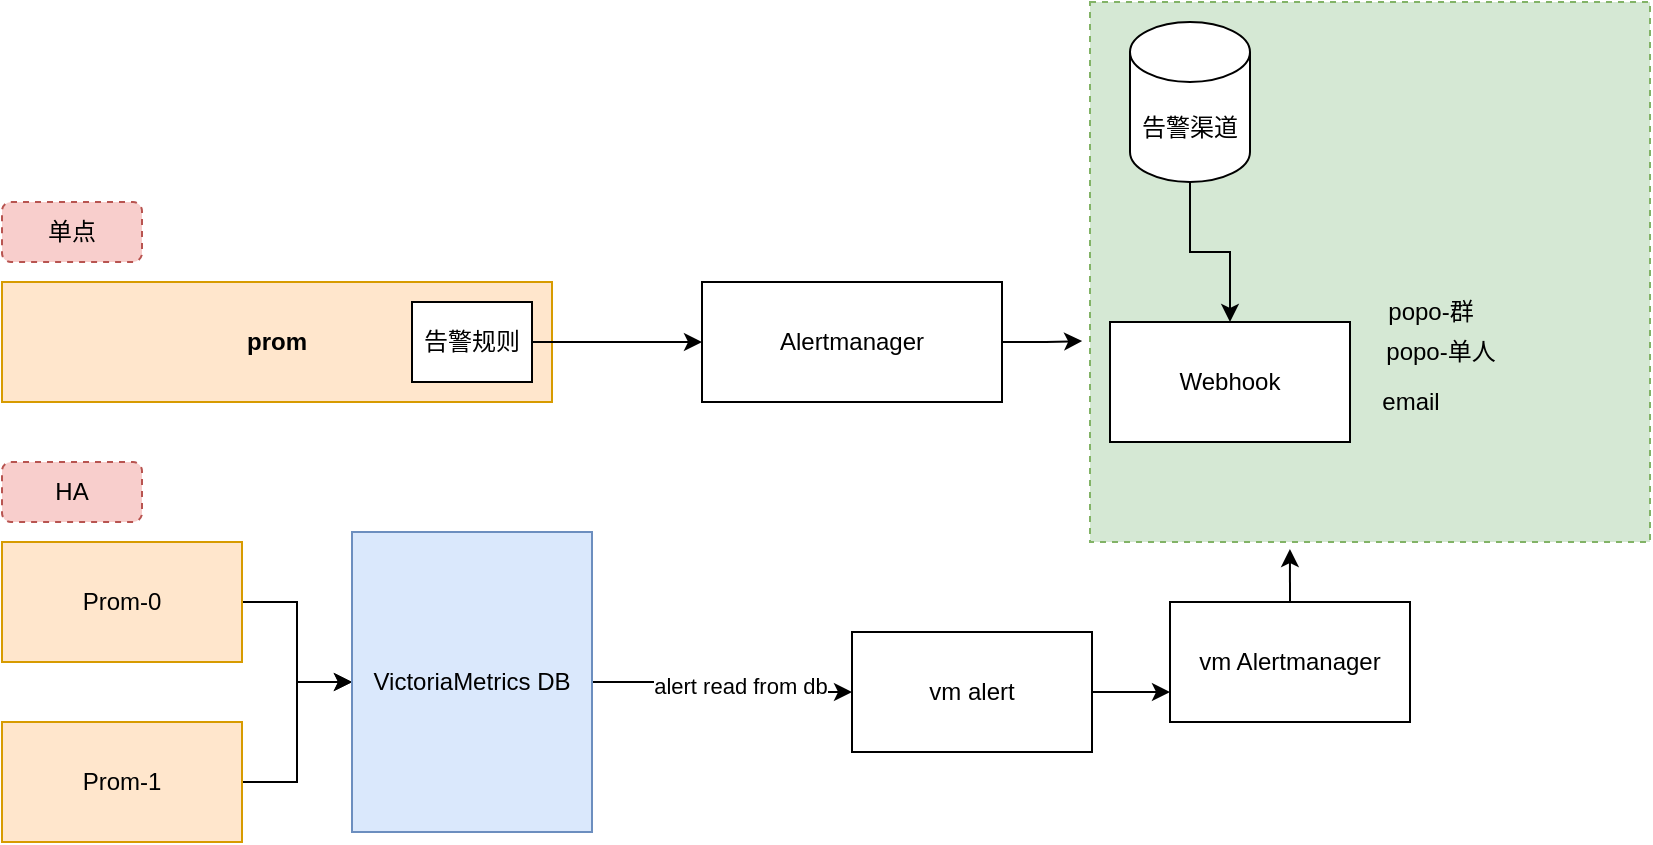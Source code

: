 <mxfile version="18.0.3" type="github">
  <diagram id="5nNoaEYcehjy3NwErMhv" name="Page-1">
    <mxGraphModel dx="1018" dy="638" grid="1" gridSize="10" guides="1" tooltips="1" connect="1" arrows="1" fold="1" page="1" pageScale="1" pageWidth="850" pageHeight="1100" math="0" shadow="0">
      <root>
        <mxCell id="0" />
        <mxCell id="1" parent="0" />
        <mxCell id="PEK6x79t7NtCZTKQHf8a-29" value="" style="rounded=0;whiteSpace=wrap;html=1;fillColor=#d5e8d4;strokeColor=#82b366;dashed=1;" vertex="1" parent="1">
          <mxGeometry x="560" y="100" width="280" height="270" as="geometry" />
        </mxCell>
        <mxCell id="PEK6x79t7NtCZTKQHf8a-1" value="prom" style="rounded=0;whiteSpace=wrap;html=1;align=center;fontStyle=1;fillColor=#ffe6cc;strokeColor=#d79b00;" vertex="1" parent="1">
          <mxGeometry x="16" y="240" width="275" height="60" as="geometry" />
        </mxCell>
        <mxCell id="PEK6x79t7NtCZTKQHf8a-21" style="edgeStyle=orthogonalEdgeStyle;rounded=0;orthogonalLoop=1;jettySize=auto;html=1;" edge="1" parent="1" source="PEK6x79t7NtCZTKQHf8a-2" target="PEK6x79t7NtCZTKQHf8a-20">
          <mxGeometry relative="1" as="geometry" />
        </mxCell>
        <mxCell id="PEK6x79t7NtCZTKQHf8a-2" value="Prom-0" style="rounded=0;whiteSpace=wrap;html=1;fillColor=#ffe6cc;strokeColor=#d79b00;" vertex="1" parent="1">
          <mxGeometry x="16" y="370" width="120" height="60" as="geometry" />
        </mxCell>
        <mxCell id="PEK6x79t7NtCZTKQHf8a-22" style="edgeStyle=orthogonalEdgeStyle;rounded=0;orthogonalLoop=1;jettySize=auto;html=1;entryX=0;entryY=0.5;entryDx=0;entryDy=0;" edge="1" parent="1" source="PEK6x79t7NtCZTKQHf8a-3" target="PEK6x79t7NtCZTKQHf8a-20">
          <mxGeometry relative="1" as="geometry" />
        </mxCell>
        <mxCell id="PEK6x79t7NtCZTKQHf8a-3" value="Prom-1" style="rounded=0;whiteSpace=wrap;html=1;fillColor=#ffe6cc;strokeColor=#d79b00;" vertex="1" parent="1">
          <mxGeometry x="16" y="460" width="120" height="60" as="geometry" />
        </mxCell>
        <mxCell id="PEK6x79t7NtCZTKQHf8a-35" style="edgeStyle=orthogonalEdgeStyle;rounded=0;orthogonalLoop=1;jettySize=auto;html=1;entryX=-0.014;entryY=0.628;entryDx=0;entryDy=0;entryPerimeter=0;" edge="1" parent="1" source="PEK6x79t7NtCZTKQHf8a-5" target="PEK6x79t7NtCZTKQHf8a-29">
          <mxGeometry relative="1" as="geometry" />
        </mxCell>
        <mxCell id="PEK6x79t7NtCZTKQHf8a-5" value="Alertmanager" style="rounded=0;whiteSpace=wrap;html=1;" vertex="1" parent="1">
          <mxGeometry x="366" y="240" width="150" height="60" as="geometry" />
        </mxCell>
        <mxCell id="PEK6x79t7NtCZTKQHf8a-6" value="Webhook" style="rounded=0;whiteSpace=wrap;html=1;" vertex="1" parent="1">
          <mxGeometry x="570" y="260" width="120" height="60" as="geometry" />
        </mxCell>
        <mxCell id="PEK6x79t7NtCZTKQHf8a-14" style="edgeStyle=orthogonalEdgeStyle;rounded=0;orthogonalLoop=1;jettySize=auto;html=1;exitX=0.5;exitY=1;exitDx=0;exitDy=0;exitPerimeter=0;entryX=0.5;entryY=0;entryDx=0;entryDy=0;" edge="1" parent="1" source="PEK6x79t7NtCZTKQHf8a-10" target="PEK6x79t7NtCZTKQHf8a-6">
          <mxGeometry relative="1" as="geometry" />
        </mxCell>
        <mxCell id="PEK6x79t7NtCZTKQHf8a-10" value="告警渠道" style="shape=cylinder3;whiteSpace=wrap;html=1;boundedLbl=1;backgroundOutline=1;size=15;" vertex="1" parent="1">
          <mxGeometry x="580" y="110" width="60" height="80" as="geometry" />
        </mxCell>
        <mxCell id="PEK6x79t7NtCZTKQHf8a-12" style="edgeStyle=orthogonalEdgeStyle;rounded=0;orthogonalLoop=1;jettySize=auto;html=1;exitX=1;exitY=0.5;exitDx=0;exitDy=0;entryX=0;entryY=0.5;entryDx=0;entryDy=0;" edge="1" parent="1" source="PEK6x79t7NtCZTKQHf8a-11" target="PEK6x79t7NtCZTKQHf8a-5">
          <mxGeometry relative="1" as="geometry" />
        </mxCell>
        <mxCell id="PEK6x79t7NtCZTKQHf8a-11" value="告警规则" style="rounded=0;whiteSpace=wrap;html=1;" vertex="1" parent="1">
          <mxGeometry x="221" y="250" width="60" height="40" as="geometry" />
        </mxCell>
        <mxCell id="PEK6x79t7NtCZTKQHf8a-17" value="popo-单人" style="text;html=1;align=center;verticalAlign=middle;resizable=0;points=[];autosize=1;strokeColor=none;fillColor=none;" vertex="1" parent="1">
          <mxGeometry x="700" y="265" width="70" height="20" as="geometry" />
        </mxCell>
        <mxCell id="PEK6x79t7NtCZTKQHf8a-18" value="email" style="text;html=1;align=center;verticalAlign=middle;resizable=0;points=[];autosize=1;strokeColor=none;fillColor=none;" vertex="1" parent="1">
          <mxGeometry x="700" y="290" width="40" height="20" as="geometry" />
        </mxCell>
        <mxCell id="PEK6x79t7NtCZTKQHf8a-19" value="popo-群" style="text;html=1;align=center;verticalAlign=middle;resizable=0;points=[];autosize=1;strokeColor=none;fillColor=none;" vertex="1" parent="1">
          <mxGeometry x="700" y="245" width="60" height="20" as="geometry" />
        </mxCell>
        <mxCell id="PEK6x79t7NtCZTKQHf8a-25" style="edgeStyle=orthogonalEdgeStyle;rounded=0;orthogonalLoop=1;jettySize=auto;html=1;" edge="1" parent="1" source="PEK6x79t7NtCZTKQHf8a-20" target="PEK6x79t7NtCZTKQHf8a-24">
          <mxGeometry relative="1" as="geometry" />
        </mxCell>
        <mxCell id="PEK6x79t7NtCZTKQHf8a-26" value="alert read from db" style="edgeLabel;html=1;align=center;verticalAlign=middle;resizable=0;points=[];" vertex="1" connectable="0" parent="PEK6x79t7NtCZTKQHf8a-25">
          <mxGeometry x="0.163" y="3" relative="1" as="geometry">
            <mxPoint as="offset" />
          </mxGeometry>
        </mxCell>
        <mxCell id="PEK6x79t7NtCZTKQHf8a-20" value="VictoriaMetrics DB" style="rounded=0;whiteSpace=wrap;html=1;fillColor=#dae8fc;strokeColor=#6c8ebf;" vertex="1" parent="1">
          <mxGeometry x="191" y="365" width="120" height="150" as="geometry" />
        </mxCell>
        <mxCell id="PEK6x79t7NtCZTKQHf8a-34" style="edgeStyle=orthogonalEdgeStyle;rounded=0;orthogonalLoop=1;jettySize=auto;html=1;exitX=0.5;exitY=0;exitDx=0;exitDy=0;entryX=0.357;entryY=1.013;entryDx=0;entryDy=0;entryPerimeter=0;" edge="1" parent="1" source="PEK6x79t7NtCZTKQHf8a-23" target="PEK6x79t7NtCZTKQHf8a-29">
          <mxGeometry relative="1" as="geometry" />
        </mxCell>
        <mxCell id="PEK6x79t7NtCZTKQHf8a-23" value="vm Alertmanager" style="rounded=0;whiteSpace=wrap;html=1;" vertex="1" parent="1">
          <mxGeometry x="600" y="400" width="120" height="60" as="geometry" />
        </mxCell>
        <mxCell id="PEK6x79t7NtCZTKQHf8a-33" style="edgeStyle=orthogonalEdgeStyle;rounded=0;orthogonalLoop=1;jettySize=auto;html=1;entryX=0;entryY=0.75;entryDx=0;entryDy=0;" edge="1" parent="1" source="PEK6x79t7NtCZTKQHf8a-24" target="PEK6x79t7NtCZTKQHf8a-23">
          <mxGeometry relative="1" as="geometry" />
        </mxCell>
        <mxCell id="PEK6x79t7NtCZTKQHf8a-24" value="vm alert" style="rounded=0;whiteSpace=wrap;html=1;" vertex="1" parent="1">
          <mxGeometry x="441" y="415" width="120" height="60" as="geometry" />
        </mxCell>
        <mxCell id="PEK6x79t7NtCZTKQHf8a-36" value="单点" style="rounded=1;whiteSpace=wrap;html=1;dashed=1;fillColor=#f8cecc;strokeColor=#b85450;" vertex="1" parent="1">
          <mxGeometry x="16" y="200" width="70" height="30" as="geometry" />
        </mxCell>
        <mxCell id="PEK6x79t7NtCZTKQHf8a-37" value="HA" style="rounded=1;whiteSpace=wrap;html=1;dashed=1;fillColor=#f8cecc;strokeColor=#b85450;" vertex="1" parent="1">
          <mxGeometry x="16" y="330" width="70" height="30" as="geometry" />
        </mxCell>
      </root>
    </mxGraphModel>
  </diagram>
</mxfile>
